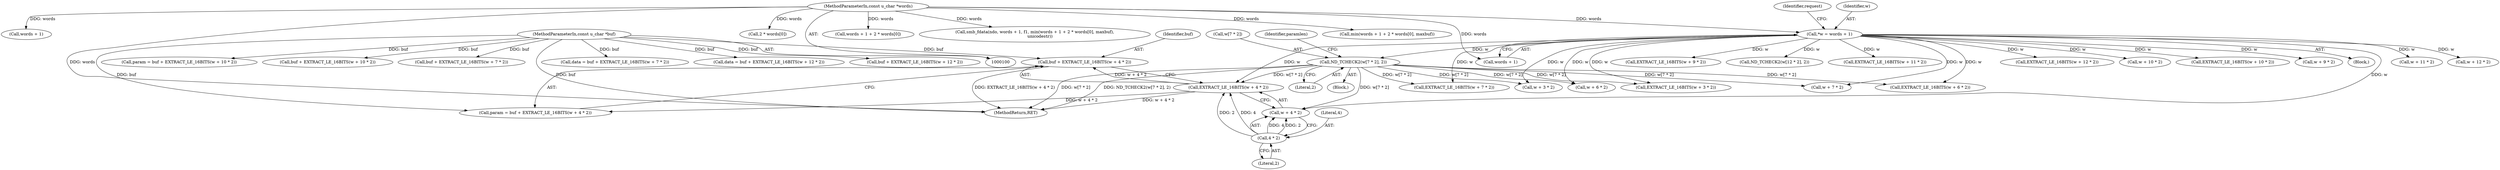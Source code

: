 digraph "0_tcpdump_96480ab95308cd9234b4f09b175ebf60e17792c6@pointer" {
"1000199" [label="(Call,buf + EXTRACT_LE_16BITS(w + 4 * 2))"];
"1000104" [label="(MethodParameterIn,const u_char *buf)"];
"1000201" [label="(Call,EXTRACT_LE_16BITS(w + 4 * 2))"];
"1000182" [label="(Call,ND_TCHECK2(w[7 * 2], 2))"];
"1000115" [label="(Call,*w = words + 1)"];
"1000102" [label="(MethodParameterIn,const u_char *words)"];
"1000204" [label="(Call,4 * 2)"];
"1000209" [label="(Call,EXTRACT_LE_16BITS(w + 6 * 2))"];
"1000204" [label="(Call,4 * 2)"];
"1000116" [label="(Identifier,w)"];
"1000190" [label="(Identifier,paramlen)"];
"1000192" [label="(Call,w + 3 * 2)"];
"1000239" [label="(Call,words + 1)"];
"1000220" [label="(Call,w + 7 * 2)"];
"1000200" [label="(Identifier,buf)"];
"1000134" [label="(Call,EXTRACT_LE_16BITS(w + 9 * 2))"];
"1000210" [label="(Call,w + 6 * 2)"];
"1000123" [label="(Identifier,request)"];
"1000125" [label="(Call,ND_TCHECK2(w[12 * 2], 2))"];
"1000152" [label="(Call,EXTRACT_LE_16BITS(w + 11 * 2))"];
"1000115" [label="(Call,*w = words + 1)"];
"1000182" [label="(Call,ND_TCHECK2(w[7 * 2], 2))"];
"1000191" [label="(Call,EXTRACT_LE_16BITS(w + 3 * 2))"];
"1000140" [label="(Call,param = buf + EXTRACT_LE_16BITS(w + 10 * 2))"];
"1000142" [label="(Call,buf + EXTRACT_LE_16BITS(w + 10 * 2))"];
"1000162" [label="(Call,EXTRACT_LE_16BITS(w + 12 * 2))"];
"1000219" [label="(Call,EXTRACT_LE_16BITS(w + 7 * 2))"];
"1000145" [label="(Call,w + 10 * 2)"];
"1000217" [label="(Call,buf + EXTRACT_LE_16BITS(w + 7 * 2))"];
"1000183" [label="(Call,w[7 * 2])"];
"1000197" [label="(Call,param = buf + EXTRACT_LE_16BITS(w + 4 * 2))"];
"1000144" [label="(Call,EXTRACT_LE_16BITS(w + 10 * 2))"];
"1000364" [label="(MethodReturn,RET)"];
"1000205" [label="(Literal,4)"];
"1000248" [label="(Call,2 * words[0])"];
"1000201" [label="(Call,EXTRACT_LE_16BITS(w + 4 * 2))"];
"1000117" [label="(Call,words + 1)"];
"1000244" [label="(Call,words + 1 + 2 * words[0])"];
"1000135" [label="(Call,w + 9 * 2)"];
"1000106" [label="(Block,)"];
"1000215" [label="(Call,data = buf + EXTRACT_LE_16BITS(w + 7 * 2))"];
"1000237" [label="(Call,smb_fdata(ndo, words + 1, f1, min(words + 1 + 2 * words[0], maxbuf),\n        unicodestr))"];
"1000158" [label="(Call,data = buf + EXTRACT_LE_16BITS(w + 12 * 2))"];
"1000206" [label="(Literal,2)"];
"1000102" [label="(MethodParameterIn,const u_char *words)"];
"1000153" [label="(Call,w + 11 * 2)"];
"1000163" [label="(Call,w + 12 * 2)"];
"1000243" [label="(Call,min(words + 1 + 2 * words[0], maxbuf))"];
"1000188" [label="(Literal,2)"];
"1000160" [label="(Call,buf + EXTRACT_LE_16BITS(w + 12 * 2))"];
"1000202" [label="(Call,w + 4 * 2)"];
"1000181" [label="(Block,)"];
"1000104" [label="(MethodParameterIn,const u_char *buf)"];
"1000199" [label="(Call,buf + EXTRACT_LE_16BITS(w + 4 * 2))"];
"1000199" -> "1000197"  [label="AST: "];
"1000199" -> "1000201"  [label="CFG: "];
"1000200" -> "1000199"  [label="AST: "];
"1000201" -> "1000199"  [label="AST: "];
"1000197" -> "1000199"  [label="CFG: "];
"1000199" -> "1000364"  [label="DDG: EXTRACT_LE_16BITS(w + 4 * 2)"];
"1000104" -> "1000199"  [label="DDG: buf"];
"1000201" -> "1000199"  [label="DDG: w + 4 * 2"];
"1000104" -> "1000100"  [label="AST: "];
"1000104" -> "1000364"  [label="DDG: buf"];
"1000104" -> "1000140"  [label="DDG: buf"];
"1000104" -> "1000142"  [label="DDG: buf"];
"1000104" -> "1000158"  [label="DDG: buf"];
"1000104" -> "1000160"  [label="DDG: buf"];
"1000104" -> "1000197"  [label="DDG: buf"];
"1000104" -> "1000215"  [label="DDG: buf"];
"1000104" -> "1000217"  [label="DDG: buf"];
"1000201" -> "1000202"  [label="CFG: "];
"1000202" -> "1000201"  [label="AST: "];
"1000201" -> "1000364"  [label="DDG: w + 4 * 2"];
"1000201" -> "1000197"  [label="DDG: w + 4 * 2"];
"1000182" -> "1000201"  [label="DDG: w[7 * 2]"];
"1000115" -> "1000201"  [label="DDG: w"];
"1000204" -> "1000201"  [label="DDG: 4"];
"1000204" -> "1000201"  [label="DDG: 2"];
"1000182" -> "1000181"  [label="AST: "];
"1000182" -> "1000188"  [label="CFG: "];
"1000183" -> "1000182"  [label="AST: "];
"1000188" -> "1000182"  [label="AST: "];
"1000190" -> "1000182"  [label="CFG: "];
"1000182" -> "1000364"  [label="DDG: ND_TCHECK2(w[7 * 2], 2)"];
"1000182" -> "1000364"  [label="DDG: w[7 * 2]"];
"1000115" -> "1000182"  [label="DDG: w"];
"1000182" -> "1000191"  [label="DDG: w[7 * 2]"];
"1000182" -> "1000192"  [label="DDG: w[7 * 2]"];
"1000182" -> "1000202"  [label="DDG: w[7 * 2]"];
"1000182" -> "1000209"  [label="DDG: w[7 * 2]"];
"1000182" -> "1000210"  [label="DDG: w[7 * 2]"];
"1000182" -> "1000219"  [label="DDG: w[7 * 2]"];
"1000182" -> "1000220"  [label="DDG: w[7 * 2]"];
"1000115" -> "1000106"  [label="AST: "];
"1000115" -> "1000117"  [label="CFG: "];
"1000116" -> "1000115"  [label="AST: "];
"1000117" -> "1000115"  [label="AST: "];
"1000123" -> "1000115"  [label="CFG: "];
"1000102" -> "1000115"  [label="DDG: words"];
"1000115" -> "1000125"  [label="DDG: w"];
"1000115" -> "1000134"  [label="DDG: w"];
"1000115" -> "1000135"  [label="DDG: w"];
"1000115" -> "1000144"  [label="DDG: w"];
"1000115" -> "1000145"  [label="DDG: w"];
"1000115" -> "1000152"  [label="DDG: w"];
"1000115" -> "1000153"  [label="DDG: w"];
"1000115" -> "1000162"  [label="DDG: w"];
"1000115" -> "1000163"  [label="DDG: w"];
"1000115" -> "1000191"  [label="DDG: w"];
"1000115" -> "1000192"  [label="DDG: w"];
"1000115" -> "1000202"  [label="DDG: w"];
"1000115" -> "1000209"  [label="DDG: w"];
"1000115" -> "1000210"  [label="DDG: w"];
"1000115" -> "1000219"  [label="DDG: w"];
"1000115" -> "1000220"  [label="DDG: w"];
"1000102" -> "1000100"  [label="AST: "];
"1000102" -> "1000364"  [label="DDG: words"];
"1000102" -> "1000117"  [label="DDG: words"];
"1000102" -> "1000237"  [label="DDG: words"];
"1000102" -> "1000239"  [label="DDG: words"];
"1000102" -> "1000243"  [label="DDG: words"];
"1000102" -> "1000244"  [label="DDG: words"];
"1000102" -> "1000248"  [label="DDG: words"];
"1000204" -> "1000202"  [label="AST: "];
"1000204" -> "1000206"  [label="CFG: "];
"1000205" -> "1000204"  [label="AST: "];
"1000206" -> "1000204"  [label="AST: "];
"1000202" -> "1000204"  [label="CFG: "];
"1000204" -> "1000202"  [label="DDG: 4"];
"1000204" -> "1000202"  [label="DDG: 2"];
}
